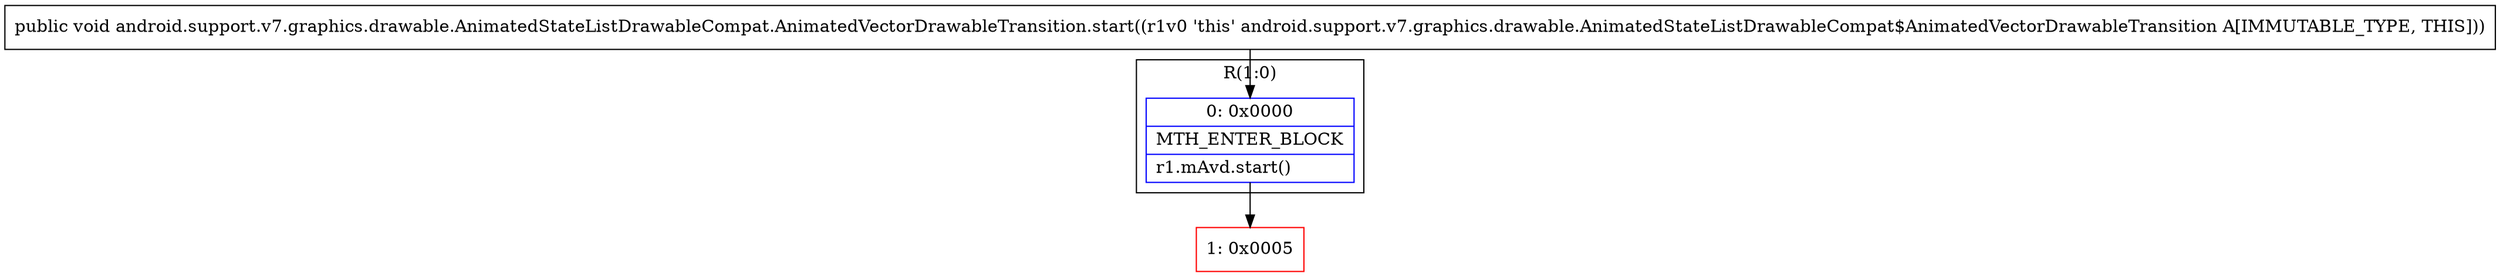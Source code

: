 digraph "CFG forandroid.support.v7.graphics.drawable.AnimatedStateListDrawableCompat.AnimatedVectorDrawableTransition.start()V" {
subgraph cluster_Region_1588963172 {
label = "R(1:0)";
node [shape=record,color=blue];
Node_0 [shape=record,label="{0\:\ 0x0000|MTH_ENTER_BLOCK\l|r1.mAvd.start()\l}"];
}
Node_1 [shape=record,color=red,label="{1\:\ 0x0005}"];
MethodNode[shape=record,label="{public void android.support.v7.graphics.drawable.AnimatedStateListDrawableCompat.AnimatedVectorDrawableTransition.start((r1v0 'this' android.support.v7.graphics.drawable.AnimatedStateListDrawableCompat$AnimatedVectorDrawableTransition A[IMMUTABLE_TYPE, THIS])) }"];
MethodNode -> Node_0;
Node_0 -> Node_1;
}

